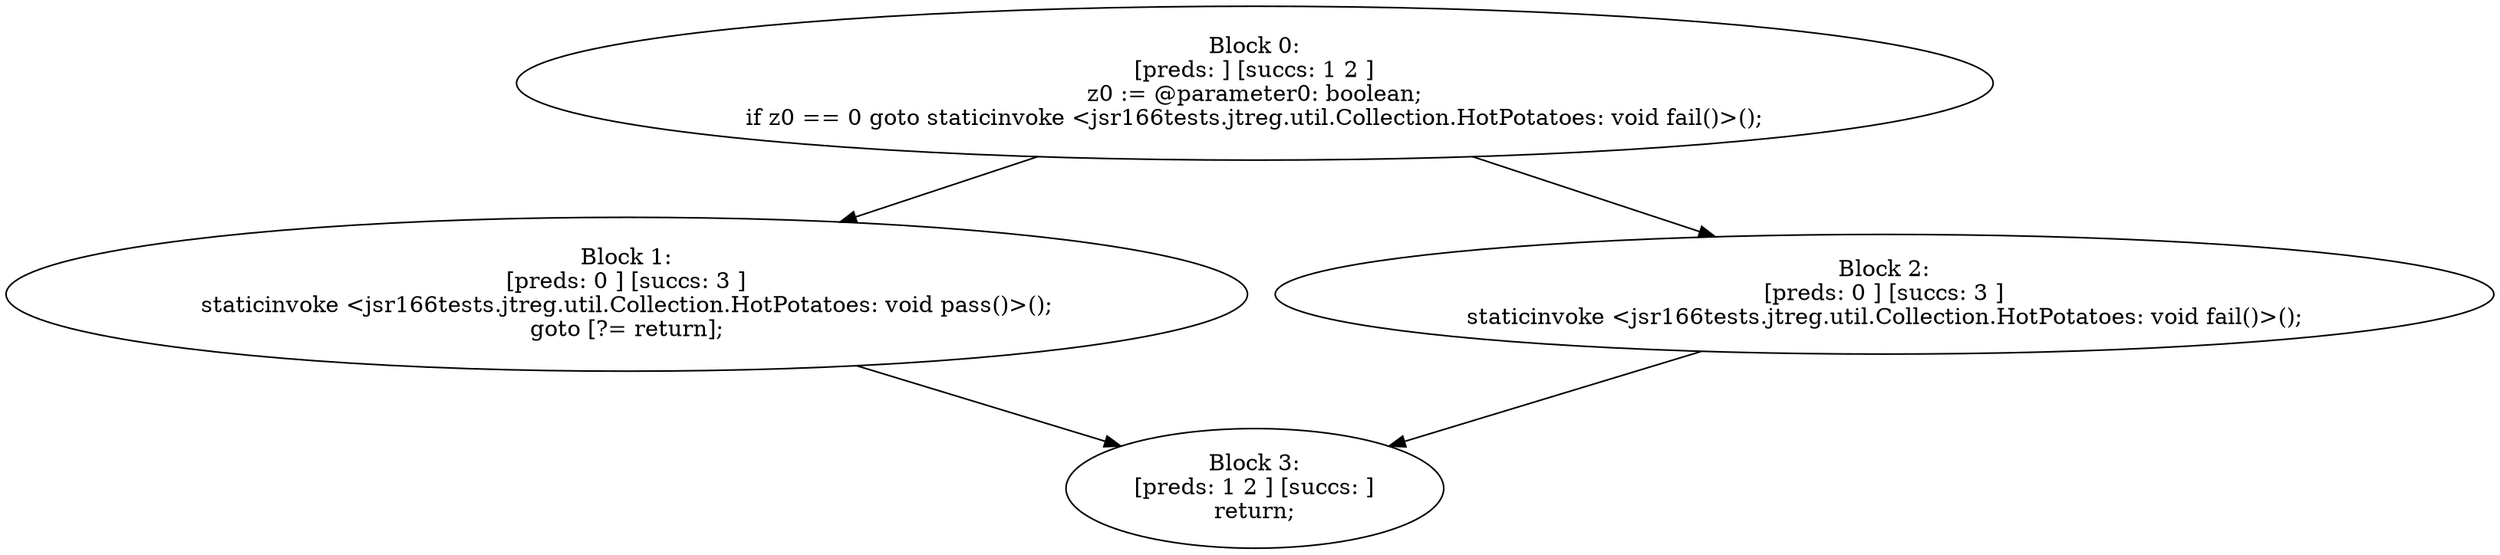 digraph "unitGraph" {
    "Block 0:
[preds: ] [succs: 1 2 ]
z0 := @parameter0: boolean;
if z0 == 0 goto staticinvoke <jsr166tests.jtreg.util.Collection.HotPotatoes: void fail()>();
"
    "Block 1:
[preds: 0 ] [succs: 3 ]
staticinvoke <jsr166tests.jtreg.util.Collection.HotPotatoes: void pass()>();
goto [?= return];
"
    "Block 2:
[preds: 0 ] [succs: 3 ]
staticinvoke <jsr166tests.jtreg.util.Collection.HotPotatoes: void fail()>();
"
    "Block 3:
[preds: 1 2 ] [succs: ]
return;
"
    "Block 0:
[preds: ] [succs: 1 2 ]
z0 := @parameter0: boolean;
if z0 == 0 goto staticinvoke <jsr166tests.jtreg.util.Collection.HotPotatoes: void fail()>();
"->"Block 1:
[preds: 0 ] [succs: 3 ]
staticinvoke <jsr166tests.jtreg.util.Collection.HotPotatoes: void pass()>();
goto [?= return];
";
    "Block 0:
[preds: ] [succs: 1 2 ]
z0 := @parameter0: boolean;
if z0 == 0 goto staticinvoke <jsr166tests.jtreg.util.Collection.HotPotatoes: void fail()>();
"->"Block 2:
[preds: 0 ] [succs: 3 ]
staticinvoke <jsr166tests.jtreg.util.Collection.HotPotatoes: void fail()>();
";
    "Block 1:
[preds: 0 ] [succs: 3 ]
staticinvoke <jsr166tests.jtreg.util.Collection.HotPotatoes: void pass()>();
goto [?= return];
"->"Block 3:
[preds: 1 2 ] [succs: ]
return;
";
    "Block 2:
[preds: 0 ] [succs: 3 ]
staticinvoke <jsr166tests.jtreg.util.Collection.HotPotatoes: void fail()>();
"->"Block 3:
[preds: 1 2 ] [succs: ]
return;
";
}
